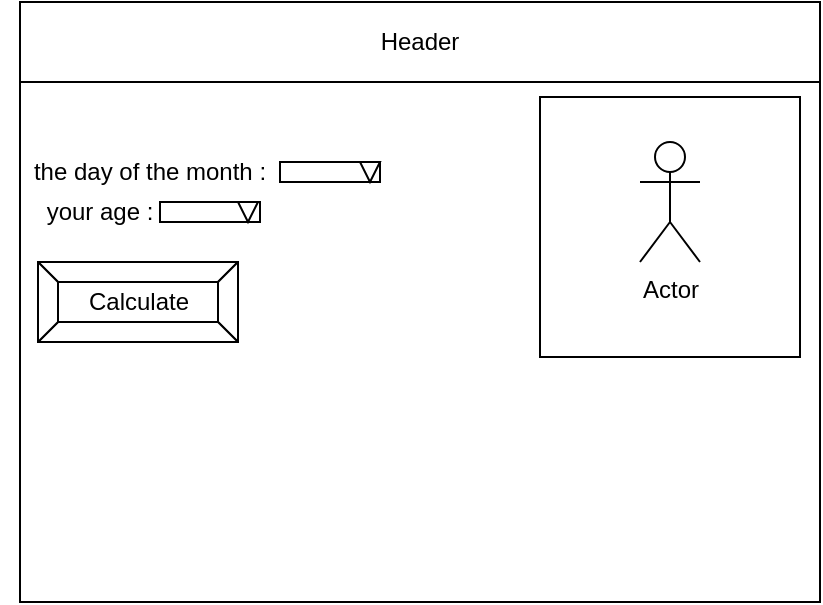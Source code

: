<mxfile>
    <diagram id="pIaEtrtLPv3HG8r1JEND" name="Page-1">
        <mxGraphModel dx="908" dy="661" grid="1" gridSize="10" guides="1" tooltips="1" connect="1" arrows="1" fold="1" page="1" pageScale="1" pageWidth="850" pageHeight="1100" math="0" shadow="0">
            <root>
                <mxCell id="0"/>
                <mxCell id="1" parent="0"/>
                <mxCell id="2" value="" style="rounded=0;whiteSpace=wrap;html=1;" parent="1" vertex="1">
                    <mxGeometry x="80" y="80" width="400" height="300" as="geometry"/>
                </mxCell>
                <mxCell id="3" value="Header" style="rounded=0;whiteSpace=wrap;html=1;" parent="1" vertex="1">
                    <mxGeometry x="80" y="80" width="400" height="40" as="geometry"/>
                </mxCell>
                <mxCell id="6" value="Calculate" style="labelPosition=center;verticalLabelPosition=middle;align=center;html=1;shape=mxgraph.basic.button;dx=10;" parent="1" vertex="1">
                    <mxGeometry x="89" y="210" width="100" height="40" as="geometry"/>
                </mxCell>
                <mxCell id="8" value="the day of the month :" style="text;html=1;strokeColor=none;fillColor=none;align=center;verticalAlign=middle;whiteSpace=wrap;rounded=0;" vertex="1" parent="1">
                    <mxGeometry x="70" y="150" width="150" height="30" as="geometry"/>
                </mxCell>
                <mxCell id="9" value="your age :" style="text;html=1;strokeColor=none;fillColor=none;align=center;verticalAlign=middle;whiteSpace=wrap;rounded=0;" vertex="1" parent="1">
                    <mxGeometry x="90" y="170" width="60" height="30" as="geometry"/>
                </mxCell>
                <mxCell id="10" value="" style="rounded=0;whiteSpace=wrap;html=1;" vertex="1" parent="1">
                    <mxGeometry x="210" y="160" width="50" height="10" as="geometry"/>
                </mxCell>
                <mxCell id="11" value="" style="rounded=0;whiteSpace=wrap;html=1;" vertex="1" parent="1">
                    <mxGeometry x="150" y="180" width="50" height="10" as="geometry"/>
                </mxCell>
                <mxCell id="13" value="" style="triangle;whiteSpace=wrap;html=1;rotation=90;" vertex="1" parent="1">
                    <mxGeometry x="250" y="160" width="10" height="10" as="geometry"/>
                </mxCell>
                <mxCell id="14" value="" style="triangle;whiteSpace=wrap;html=1;rotation=90;" vertex="1" parent="1">
                    <mxGeometry x="189" y="180" width="10" height="10" as="geometry"/>
                </mxCell>
                <mxCell id="15" value="" style="whiteSpace=wrap;html=1;aspect=fixed;" vertex="1" parent="1">
                    <mxGeometry x="340" y="127.5" width="130" height="130" as="geometry"/>
                </mxCell>
                <mxCell id="16" value="Actor" style="shape=umlActor;verticalLabelPosition=bottom;verticalAlign=top;html=1;outlineConnect=0;" vertex="1" parent="1">
                    <mxGeometry x="390" y="150" width="30" height="60" as="geometry"/>
                </mxCell>
            </root>
        </mxGraphModel>
    </diagram>
</mxfile>